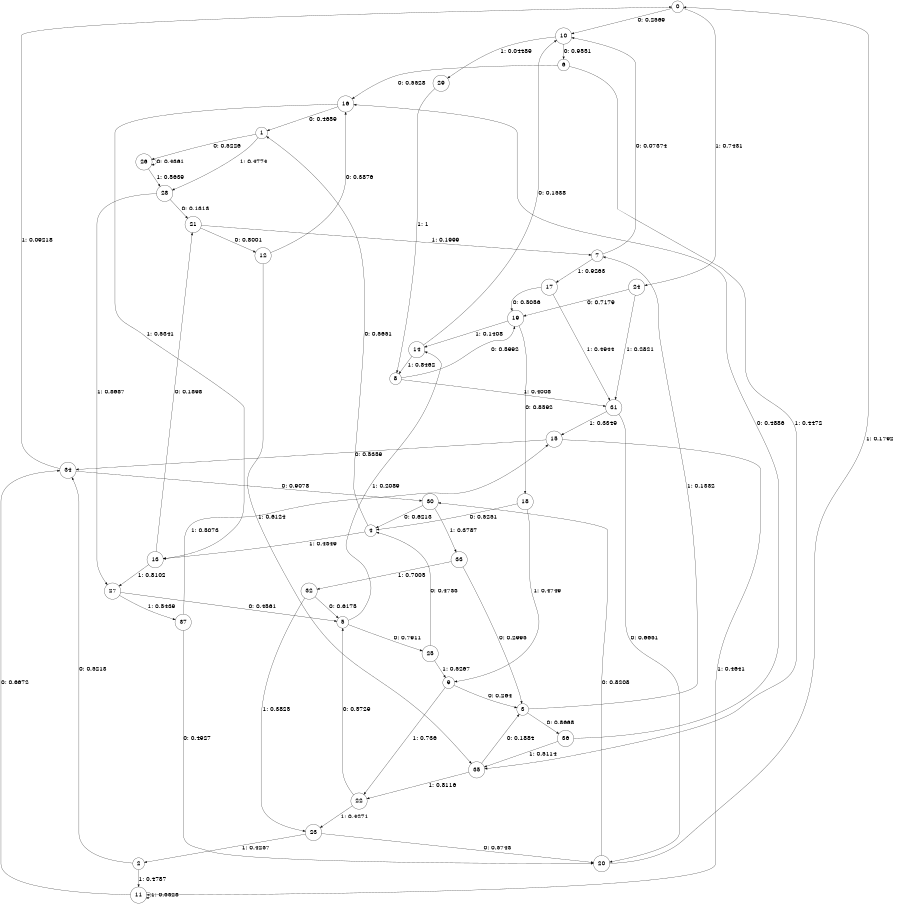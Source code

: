 digraph "ch11faceL7" {
size = "6,8.5";
ratio = "fill";
node [shape = circle];
node [fontsize = 24];
edge [fontsize = 24];
0 -> 10 [label = "0: 0.2569   "];
0 -> 24 [label = "1: 0.7431   "];
1 -> 26 [label = "0: 0.5226   "];
1 -> 28 [label = "1: 0.4774   "];
2 -> 34 [label = "0: 0.5213   "];
2 -> 11 [label = "1: 0.4787   "];
3 -> 36 [label = "0: 0.8668   "];
3 -> 7 [label = "1: 0.1332   "];
4 -> 1 [label = "0: 0.5651   "];
4 -> 13 [label = "1: 0.4349   "];
5 -> 25 [label = "0: 0.7911   "];
5 -> 14 [label = "1: 0.2089   "];
6 -> 16 [label = "0: 0.5528   "];
6 -> 35 [label = "1: 0.4472   "];
7 -> 10 [label = "0: 0.07374  "];
7 -> 17 [label = "1: 0.9263   "];
8 -> 19 [label = "0: 0.5992   "];
8 -> 31 [label = "1: 0.4008   "];
9 -> 3 [label = "0: 0.264    "];
9 -> 22 [label = "1: 0.736    "];
10 -> 6 [label = "0: 0.9551   "];
10 -> 29 [label = "1: 0.04489  "];
11 -> 34 [label = "0: 0.6672   "];
11 -> 11 [label = "1: 0.3328   "];
12 -> 16 [label = "0: 0.3876   "];
12 -> 35 [label = "1: 0.6124   "];
13 -> 21 [label = "0: 0.1898   "];
13 -> 27 [label = "1: 0.8102   "];
14 -> 10 [label = "0: 0.1538   "];
14 -> 8 [label = "1: 0.8462   "];
15 -> 34 [label = "0: 0.5359   "];
15 -> 11 [label = "1: 0.4641   "];
16 -> 1 [label = "0: 0.4659   "];
16 -> 13 [label = "1: 0.5341   "];
17 -> 19 [label = "0: 0.5056   "];
17 -> 31 [label = "1: 0.4944   "];
18 -> 4 [label = "0: 0.5251   "];
18 -> 9 [label = "1: 0.4749   "];
19 -> 18 [label = "0: 0.8592   "];
19 -> 14 [label = "1: 0.1408   "];
20 -> 30 [label = "0: 0.8208   "];
20 -> 0 [label = "1: 0.1792   "];
21 -> 12 [label = "0: 0.8001   "];
21 -> 7 [label = "1: 0.1999   "];
22 -> 5 [label = "0: 0.5729   "];
22 -> 23 [label = "1: 0.4271   "];
23 -> 20 [label = "0: 0.5743   "];
23 -> 2 [label = "1: 0.4257   "];
24 -> 19 [label = "0: 0.7179   "];
24 -> 31 [label = "1: 0.2821   "];
25 -> 4 [label = "0: 0.4733   "];
25 -> 9 [label = "1: 0.5267   "];
26 -> 26 [label = "0: 0.4361   "];
26 -> 28 [label = "1: 0.5639   "];
27 -> 5 [label = "0: 0.4561   "];
27 -> 37 [label = "1: 0.5439   "];
28 -> 21 [label = "0: 0.1313   "];
28 -> 27 [label = "1: 0.8687   "];
29 -> 8 [label = "1: 1        "];
30 -> 4 [label = "0: 0.6213   "];
30 -> 33 [label = "1: 0.3787   "];
31 -> 20 [label = "0: 0.6651   "];
31 -> 15 [label = "1: 0.3349   "];
32 -> 5 [label = "0: 0.6175   "];
32 -> 23 [label = "1: 0.3825   "];
33 -> 3 [label = "0: 0.2995   "];
33 -> 32 [label = "1: 0.7005   "];
34 -> 30 [label = "0: 0.9078   "];
34 -> 0 [label = "1: 0.09218  "];
35 -> 3 [label = "0: 0.1884   "];
35 -> 22 [label = "1: 0.8116   "];
36 -> 16 [label = "0: 0.4886   "];
36 -> 35 [label = "1: 0.5114   "];
37 -> 20 [label = "0: 0.4927   "];
37 -> 15 [label = "1: 0.5073   "];
}